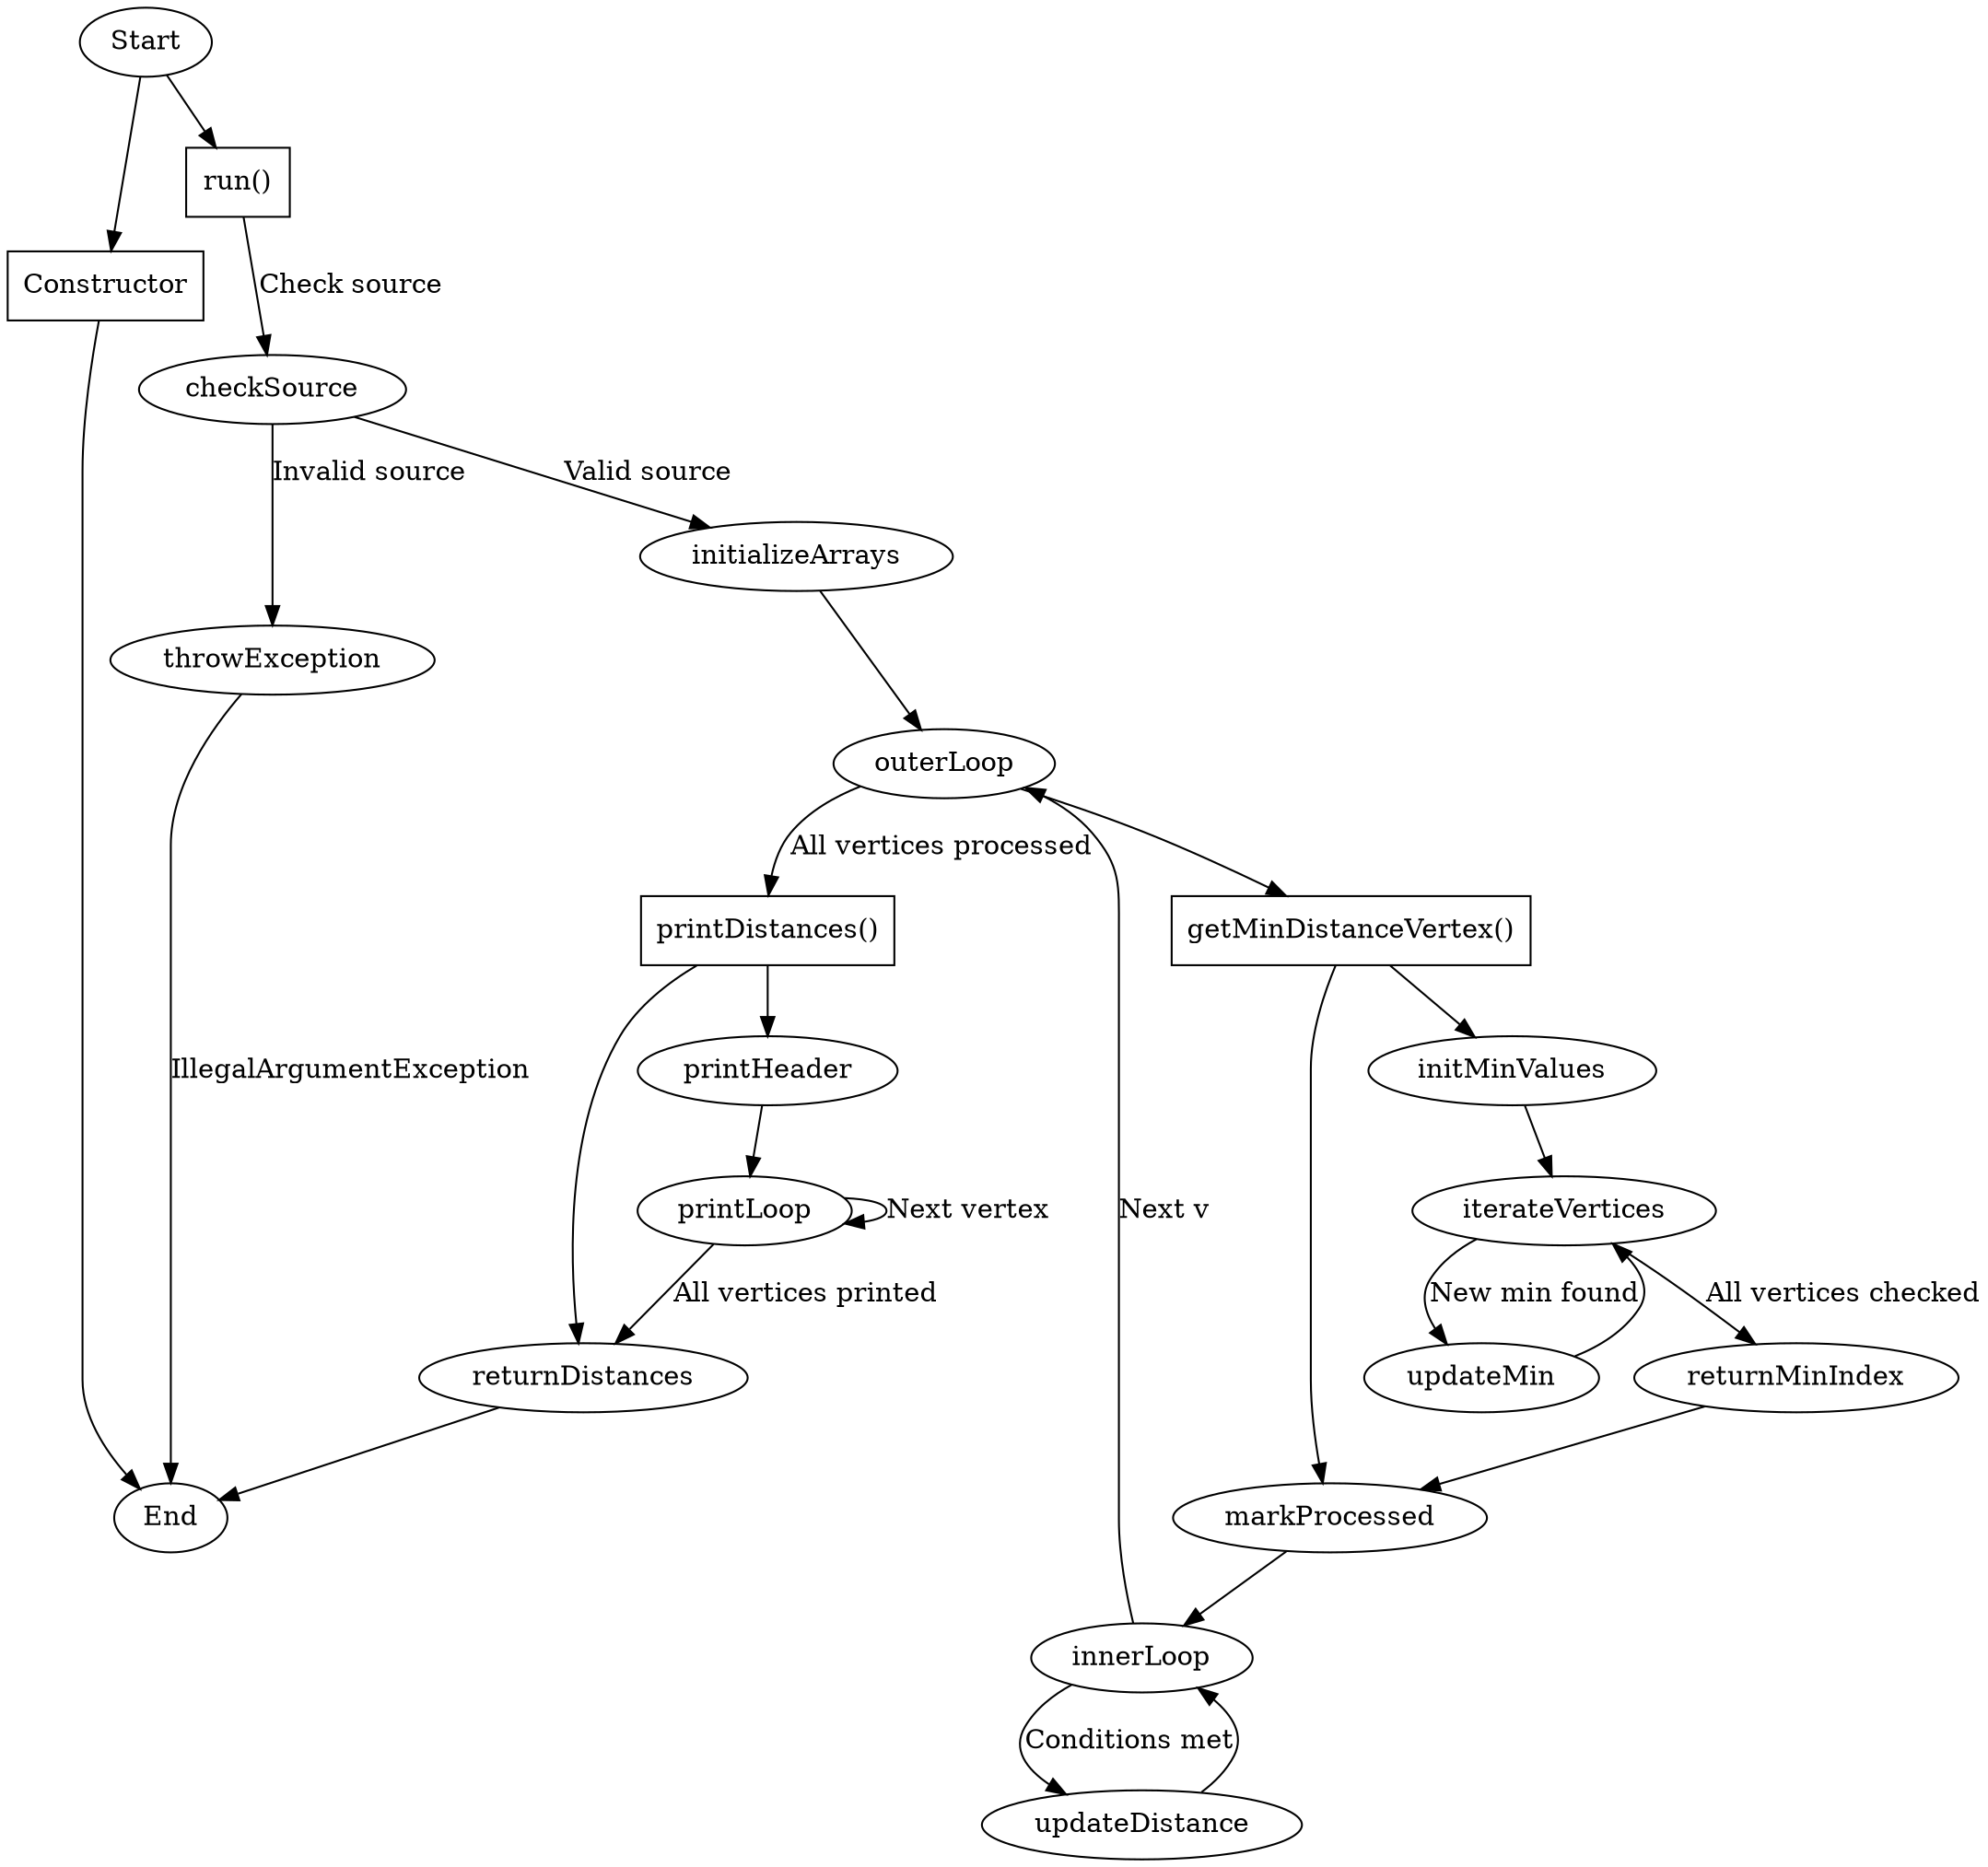digraph DijkstraAlgorithm {
  // Main nodes
  start [shape=ellipse, label="Start"];
  constructor [shape=box, label="Constructor"];
  run [shape=box, label="run()"];
  getMinDistanceVertex [shape=box, label="getMinDistanceVertex()"];
  printDistances [shape=box, label="printDistances()"];
  end [shape=ellipse, label="End"];

  // Constructor
  start -> constructor;
  constructor -> end;

  // run method
  start -> run;
  run -> checkSource [label="Check source"];
  checkSource -> throwException [label="Invalid source"];
  checkSource -> initializeArrays [label="Valid source"];
  initializeArrays -> outerLoop;
  outerLoop -> getMinDistanceVertex;
  getMinDistanceVertex -> markProcessed;
  markProcessed -> innerLoop;
  innerLoop -> updateDistance [label="Conditions met"];
  updateDistance -> innerLoop;
  innerLoop -> outerLoop [label="Next v"];
  outerLoop -> printDistances [label="All vertices processed"];
  printDistances -> returnDistances;
  returnDistances -> end;

  // getMinDistanceVertex method
  getMinDistanceVertex -> initMinValues;
  initMinValues -> iterateVertices;
  iterateVertices -> updateMin [label="New min found"];
  updateMin -> iterateVertices;
  iterateVertices -> returnMinIndex [label="All vertices checked"];
  returnMinIndex -> markProcessed;

  // printDistances method
  printDistances -> printHeader;
  printHeader -> printLoop;
  printLoop -> printLoop [label="Next vertex"];
  printLoop -> returnDistances [label="All vertices printed"];

  // Exception handling
  throwException -> end [label="IllegalArgumentException"];
}

